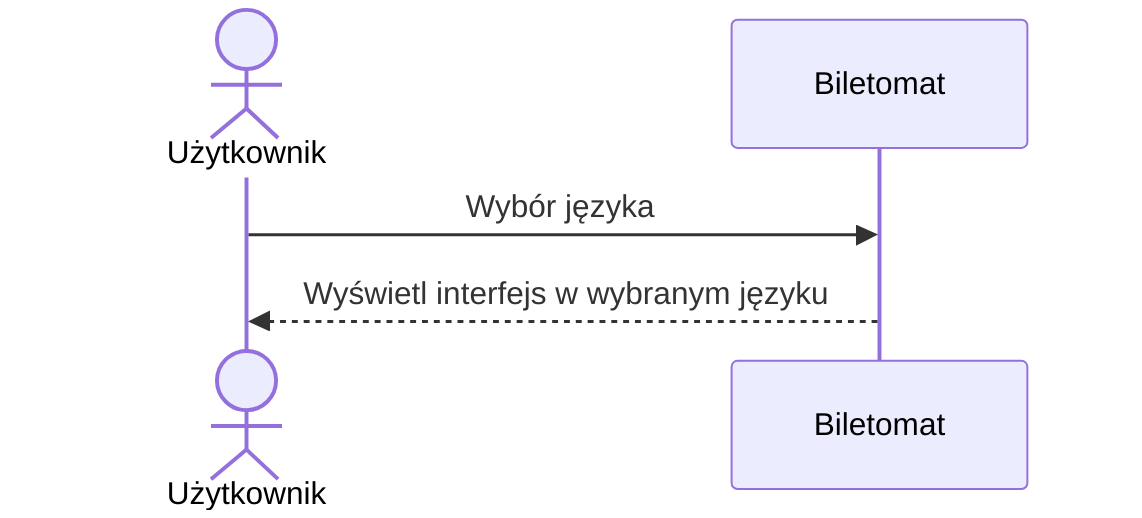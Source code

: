 sequenceDiagram
    actor Użytkownik as Użytkownik
    participant Biletomat as Biletomat

    Użytkownik->>Biletomat: Wybór języka
    Biletomat-->>Użytkownik: Wyświetl interfejs w wybranym języku